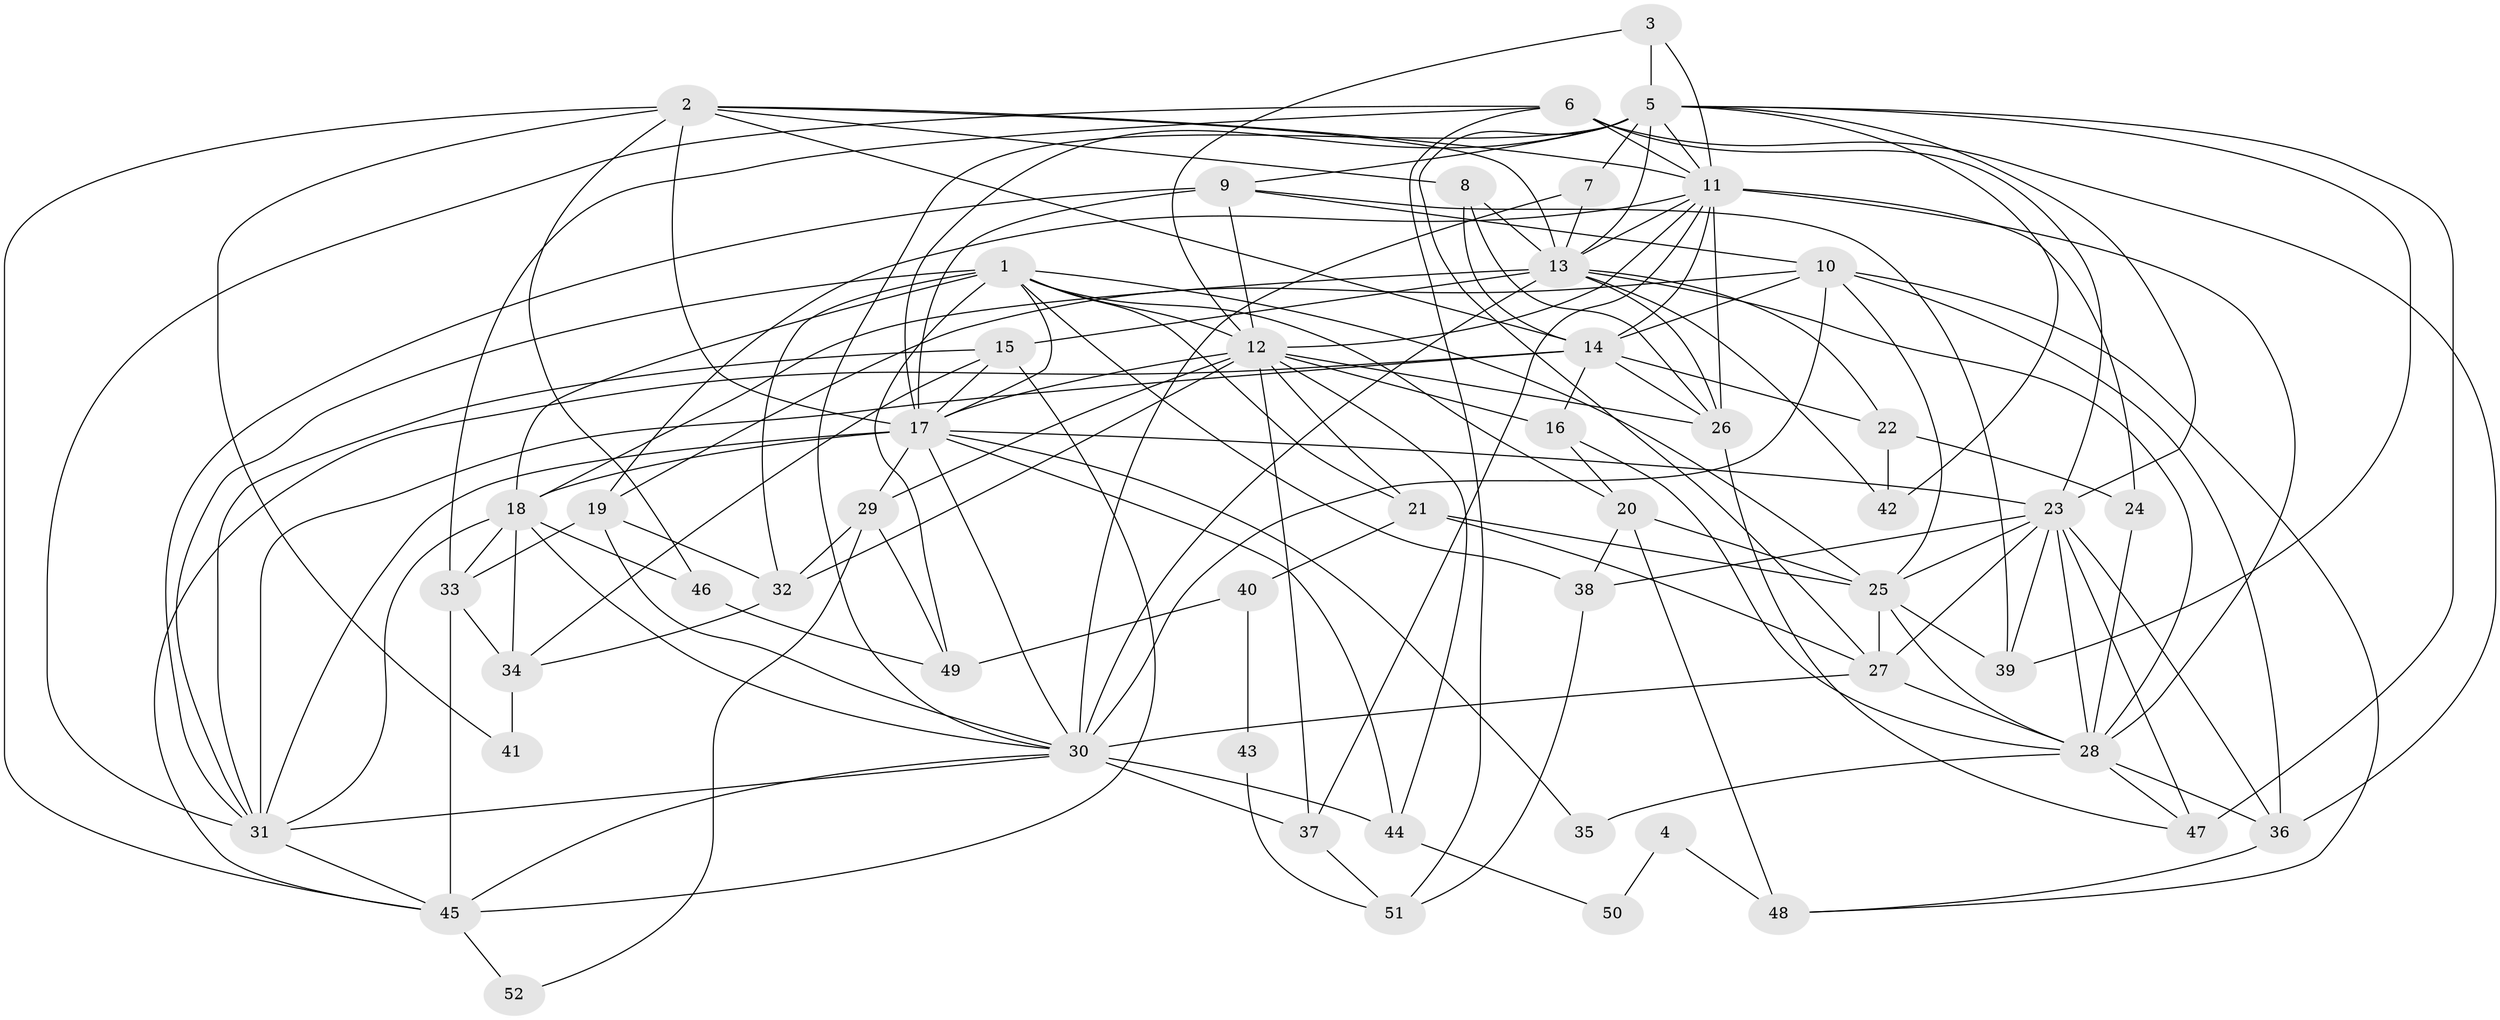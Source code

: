 // original degree distribution, {3: 0.26153846153846155, 5: 0.2153846153846154, 2: 0.13076923076923078, 4: 0.26153846153846155, 7: 0.03076923076923077, 6: 0.09230769230769231, 8: 0.007692307692307693}
// Generated by graph-tools (version 1.1) at 2025/50/03/04/25 22:50:58]
// undirected, 52 vertices, 151 edges
graph export_dot {
  node [color=gray90,style=filled];
  1;
  2;
  3;
  4;
  5;
  6;
  7;
  8;
  9;
  10;
  11;
  12;
  13;
  14;
  15;
  16;
  17;
  18;
  19;
  20;
  21;
  22;
  23;
  24;
  25;
  26;
  27;
  28;
  29;
  30;
  31;
  32;
  33;
  34;
  35;
  36;
  37;
  38;
  39;
  40;
  41;
  42;
  43;
  44;
  45;
  46;
  47;
  48;
  49;
  50;
  51;
  52;
  1 -- 12 [weight=2.0];
  1 -- 17 [weight=1.0];
  1 -- 18 [weight=1.0];
  1 -- 20 [weight=1.0];
  1 -- 21 [weight=1.0];
  1 -- 25 [weight=1.0];
  1 -- 31 [weight=1.0];
  1 -- 32 [weight=1.0];
  1 -- 38 [weight=1.0];
  1 -- 49 [weight=1.0];
  2 -- 8 [weight=2.0];
  2 -- 11 [weight=1.0];
  2 -- 13 [weight=1.0];
  2 -- 14 [weight=1.0];
  2 -- 17 [weight=1.0];
  2 -- 41 [weight=1.0];
  2 -- 45 [weight=1.0];
  2 -- 46 [weight=1.0];
  3 -- 5 [weight=1.0];
  3 -- 11 [weight=1.0];
  3 -- 12 [weight=1.0];
  4 -- 48 [weight=1.0];
  4 -- 50 [weight=1.0];
  5 -- 7 [weight=1.0];
  5 -- 9 [weight=1.0];
  5 -- 11 [weight=1.0];
  5 -- 13 [weight=1.0];
  5 -- 17 [weight=2.0];
  5 -- 23 [weight=2.0];
  5 -- 27 [weight=1.0];
  5 -- 30 [weight=1.0];
  5 -- 39 [weight=1.0];
  5 -- 42 [weight=1.0];
  5 -- 47 [weight=2.0];
  6 -- 11 [weight=1.0];
  6 -- 23 [weight=2.0];
  6 -- 31 [weight=1.0];
  6 -- 33 [weight=1.0];
  6 -- 36 [weight=1.0];
  6 -- 51 [weight=1.0];
  7 -- 13 [weight=1.0];
  7 -- 30 [weight=1.0];
  8 -- 13 [weight=1.0];
  8 -- 14 [weight=1.0];
  8 -- 26 [weight=1.0];
  9 -- 10 [weight=1.0];
  9 -- 12 [weight=1.0];
  9 -- 17 [weight=1.0];
  9 -- 31 [weight=1.0];
  9 -- 39 [weight=1.0];
  10 -- 14 [weight=1.0];
  10 -- 19 [weight=1.0];
  10 -- 25 [weight=1.0];
  10 -- 30 [weight=2.0];
  10 -- 36 [weight=1.0];
  10 -- 48 [weight=1.0];
  11 -- 12 [weight=1.0];
  11 -- 13 [weight=2.0];
  11 -- 14 [weight=1.0];
  11 -- 19 [weight=1.0];
  11 -- 24 [weight=1.0];
  11 -- 26 [weight=1.0];
  11 -- 28 [weight=1.0];
  11 -- 37 [weight=1.0];
  12 -- 16 [weight=1.0];
  12 -- 17 [weight=2.0];
  12 -- 21 [weight=1.0];
  12 -- 26 [weight=1.0];
  12 -- 29 [weight=1.0];
  12 -- 32 [weight=1.0];
  12 -- 37 [weight=1.0];
  12 -- 44 [weight=1.0];
  13 -- 15 [weight=1.0];
  13 -- 18 [weight=2.0];
  13 -- 22 [weight=1.0];
  13 -- 26 [weight=2.0];
  13 -- 28 [weight=1.0];
  13 -- 30 [weight=1.0];
  13 -- 42 [weight=1.0];
  14 -- 16 [weight=1.0];
  14 -- 22 [weight=3.0];
  14 -- 26 [weight=1.0];
  14 -- 31 [weight=1.0];
  14 -- 45 [weight=1.0];
  15 -- 17 [weight=2.0];
  15 -- 31 [weight=1.0];
  15 -- 34 [weight=1.0];
  15 -- 45 [weight=1.0];
  16 -- 20 [weight=1.0];
  16 -- 28 [weight=1.0];
  17 -- 18 [weight=2.0];
  17 -- 23 [weight=1.0];
  17 -- 29 [weight=1.0];
  17 -- 30 [weight=1.0];
  17 -- 31 [weight=1.0];
  17 -- 35 [weight=1.0];
  17 -- 44 [weight=2.0];
  18 -- 30 [weight=1.0];
  18 -- 31 [weight=1.0];
  18 -- 33 [weight=1.0];
  18 -- 34 [weight=1.0];
  18 -- 46 [weight=1.0];
  19 -- 30 [weight=1.0];
  19 -- 32 [weight=1.0];
  19 -- 33 [weight=1.0];
  20 -- 25 [weight=1.0];
  20 -- 38 [weight=1.0];
  20 -- 48 [weight=1.0];
  21 -- 25 [weight=1.0];
  21 -- 27 [weight=1.0];
  21 -- 40 [weight=1.0];
  22 -- 24 [weight=1.0];
  22 -- 42 [weight=1.0];
  23 -- 25 [weight=1.0];
  23 -- 27 [weight=1.0];
  23 -- 28 [weight=2.0];
  23 -- 36 [weight=1.0];
  23 -- 38 [weight=1.0];
  23 -- 39 [weight=1.0];
  23 -- 47 [weight=1.0];
  24 -- 28 [weight=1.0];
  25 -- 27 [weight=2.0];
  25 -- 28 [weight=1.0];
  25 -- 39 [weight=1.0];
  26 -- 47 [weight=1.0];
  27 -- 28 [weight=1.0];
  27 -- 30 [weight=1.0];
  28 -- 35 [weight=1.0];
  28 -- 36 [weight=2.0];
  28 -- 47 [weight=1.0];
  29 -- 32 [weight=1.0];
  29 -- 49 [weight=1.0];
  29 -- 52 [weight=1.0];
  30 -- 31 [weight=1.0];
  30 -- 37 [weight=2.0];
  30 -- 44 [weight=1.0];
  30 -- 45 [weight=1.0];
  31 -- 45 [weight=1.0];
  32 -- 34 [weight=1.0];
  33 -- 34 [weight=1.0];
  33 -- 45 [weight=1.0];
  34 -- 41 [weight=1.0];
  36 -- 48 [weight=1.0];
  37 -- 51 [weight=1.0];
  38 -- 51 [weight=1.0];
  40 -- 43 [weight=1.0];
  40 -- 49 [weight=1.0];
  43 -- 51 [weight=1.0];
  44 -- 50 [weight=1.0];
  45 -- 52 [weight=1.0];
  46 -- 49 [weight=1.0];
}

